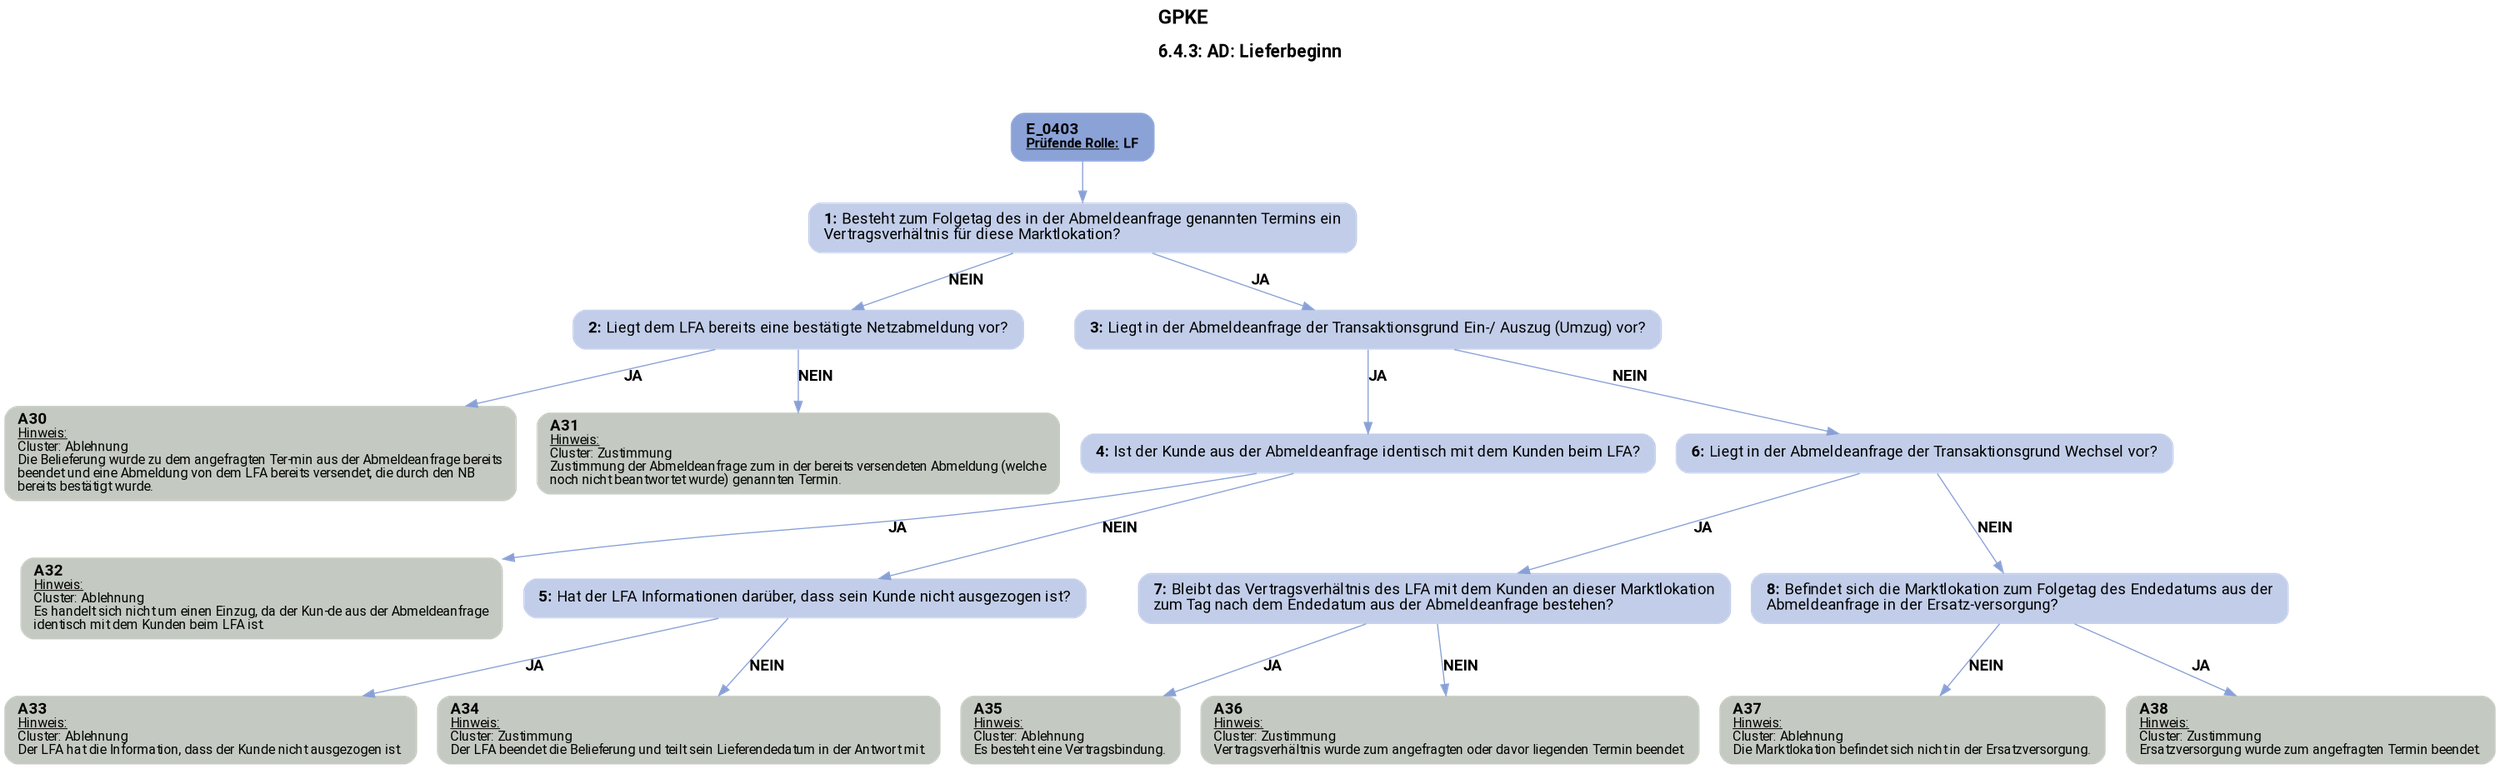 digraph D {
    labelloc="t";
    label=<<B><FONT POINT-SIZE="18">GPKE</FONT></B><BR align="left"/><BR/><B><FONT POINT-SIZE="16">6.4.3: AD: Lieferbeginn</FONT></B><BR align="left"/><BR/><BR/><BR/>>;
    ratio="compress";
    concentrate=true;
    pack=true;
    rankdir=TB;
    packmode="array";
    size="20,20";
    "Start" [margin="0.2,0.12", shape=box, style="filled,rounded", penwidth=0.0, fillcolor="#8ba2d7", label=<<B>E_0403</B><BR align="left"/><FONT point-size="12"><B><U>Prüfende Rolle:</U> LF</B></FONT><BR align="center"/>>, fontname="Roboto, sans-serif"];
    "1" [margin="0.2,0.12", shape=box, style="filled,rounded", penwidth=0.0, fillcolor="#c2cee9", label=<<B>1: </B>Besteht zum Folgetag des in der Abmeldeanfrage genannten Termins ein<BR align="left"/>Vertragsverhältnis für diese Marktlokation?<BR align="left"/>>, fontname="Roboto, sans-serif"];
    "2" [margin="0.2,0.12", shape=box, style="filled,rounded", penwidth=0.0, fillcolor="#c2cee9", label=<<B>2: </B>Liegt dem LFA bereits eine bestätigte Netzabmeldung vor?<BR align="left"/>>, fontname="Roboto, sans-serif"];
    "A30" [margin="0.17,0.08", shape=box, style="filled,rounded", penwidth=0.0, fillcolor="#c4cac1", label=<<B>A30</B><BR align="left"/><FONT point-size="12"><U>Hinweis:</U><BR align="left"/>Cluster: Ablehnung<BR align="left"/>Die Belieferung wurde zu dem angefragten Ter-min aus der Abmeldeanfrage bereits<BR align="left"/>beendet und eine Abmeldung von dem LFA bereits versendet, die durch den NB<BR align="left"/>bereits bestätigt wurde.<BR align="left"/></FONT>>, fontname="Roboto, sans-serif"];
    "A31" [margin="0.17,0.08", shape=box, style="filled,rounded", penwidth=0.0, fillcolor="#c4cac1", label=<<B>A31</B><BR align="left"/><FONT point-size="12"><U>Hinweis:</U><BR align="left"/>Cluster: Zustimmung<BR align="left"/>Zustimmung der Abmeldeanfrage zum in der bereits versendeten Abmeldung (welche<BR align="left"/>noch nicht beantwortet wurde) genannten Termin.<BR align="left"/></FONT>>, fontname="Roboto, sans-serif"];
    "3" [margin="0.2,0.12", shape=box, style="filled,rounded", penwidth=0.0, fillcolor="#c2cee9", label=<<B>3: </B>Liegt in der Abmeldeanfrage der Transaktionsgrund Ein-/ Auszug (Umzug) vor?<BR align="left"/>>, fontname="Roboto, sans-serif"];
    "4" [margin="0.2,0.12", shape=box, style="filled,rounded", penwidth=0.0, fillcolor="#c2cee9", label=<<B>4: </B>Ist der Kunde aus der Abmeldeanfrage identisch mit dem Kunden beim LFA?<BR align="left"/>>, fontname="Roboto, sans-serif"];
    "A32" [margin="0.17,0.08", shape=box, style="filled,rounded", penwidth=0.0, fillcolor="#c4cac1", label=<<B>A32</B><BR align="left"/><FONT point-size="12"><U>Hinweis:</U><BR align="left"/>Cluster: Ablehnung<BR align="left"/>Es handelt sich nicht um einen Einzug, da der Kun-de aus der Abmeldeanfrage<BR align="left"/>identisch mit dem Kunden beim LFA ist.<BR align="left"/></FONT>>, fontname="Roboto, sans-serif"];
    "5" [margin="0.2,0.12", shape=box, style="filled,rounded", penwidth=0.0, fillcolor="#c2cee9", label=<<B>5: </B>Hat der LFA Informationen darüber, dass sein Kunde nicht ausgezogen ist?<BR align="left"/>>, fontname="Roboto, sans-serif"];
    "A33" [margin="0.17,0.08", shape=box, style="filled,rounded", penwidth=0.0, fillcolor="#c4cac1", label=<<B>A33</B><BR align="left"/><FONT point-size="12"><U>Hinweis:</U><BR align="left"/>Cluster: Ablehnung<BR align="left"/>Der LFA hat die Information, dass der Kunde nicht ausgezogen ist.<BR align="left"/></FONT>>, fontname="Roboto, sans-serif"];
    "A34" [margin="0.17,0.08", shape=box, style="filled,rounded", penwidth=0.0, fillcolor="#c4cac1", label=<<B>A34</B><BR align="left"/><FONT point-size="12"><U>Hinweis:</U><BR align="left"/>Cluster: Zustimmung<BR align="left"/>Der LFA beendet die Belieferung und teilt sein Lieferendedatum in der Antwort mit.<BR align="left"/></FONT>>, fontname="Roboto, sans-serif"];
    "6" [margin="0.2,0.12", shape=box, style="filled,rounded", penwidth=0.0, fillcolor="#c2cee9", label=<<B>6: </B>Liegt in der Abmeldeanfrage der Transaktionsgrund Wechsel vor?<BR align="left"/>>, fontname="Roboto, sans-serif"];
    "7" [margin="0.2,0.12", shape=box, style="filled,rounded", penwidth=0.0, fillcolor="#c2cee9", label=<<B>7: </B>Bleibt das Vertragsverhältnis des LFA mit dem Kunden an dieser Marktlokation<BR align="left"/>zum Tag nach dem Endedatum aus der Abmeldeanfrage bestehen?<BR align="left"/>>, fontname="Roboto, sans-serif"];
    "A35" [margin="0.17,0.08", shape=box, style="filled,rounded", penwidth=0.0, fillcolor="#c4cac1", label=<<B>A35</B><BR align="left"/><FONT point-size="12"><U>Hinweis:</U><BR align="left"/>Cluster: Ablehnung<BR align="left"/>Es besteht eine Vertragsbindung.<BR align="left"/></FONT>>, fontname="Roboto, sans-serif"];
    "A36" [margin="0.17,0.08", shape=box, style="filled,rounded", penwidth=0.0, fillcolor="#c4cac1", label=<<B>A36</B><BR align="left"/><FONT point-size="12"><U>Hinweis:</U><BR align="left"/>Cluster: Zustimmung<BR align="left"/>Vertragsverhältnis wurde zum angefragten oder davor liegenden Termin beendet.<BR align="left"/></FONT>>, fontname="Roboto, sans-serif"];
    "8" [margin="0.2,0.12", shape=box, style="filled,rounded", penwidth=0.0, fillcolor="#c2cee9", label=<<B>8: </B>Befindet sich die Marktlokation zum Folgetag des Endedatums aus der<BR align="left"/>Abmeldeanfrage in der Ersatz-versorgung?<BR align="left"/>>, fontname="Roboto, sans-serif"];
    "A37" [margin="0.17,0.08", shape=box, style="filled,rounded", penwidth=0.0, fillcolor="#c4cac1", label=<<B>A37</B><BR align="left"/><FONT point-size="12"><U>Hinweis:</U><BR align="left"/>Cluster: Ablehnung<BR align="left"/>Die Marktlokation befindet sich nicht in der Ersatzversorgung.<BR align="left"/></FONT>>, fontname="Roboto, sans-serif"];
    "A38" [margin="0.17,0.08", shape=box, style="filled,rounded", penwidth=0.0, fillcolor="#c4cac1", label=<<B>A38</B><BR align="left"/><FONT point-size="12"><U>Hinweis:</U><BR align="left"/>Cluster: Zustimmung<BR align="left"/>Ersatzversorgung wurde zum angefragten Termin beendet.<BR align="left"/></FONT>>, fontname="Roboto, sans-serif"];

    "Start" -> "1" [color="#88a0d6"];
    "1" -> "3" [label=<<B>JA</B>>, color="#88a0d6", fontname="Roboto, sans-serif"];
    "1" -> "2" [label=<<B>NEIN</B>>, color="#88a0d6", fontname="Roboto, sans-serif"];
    "2" -> "A30" [label=<<B>JA</B>>, color="#88a0d6", fontname="Roboto, sans-serif"];
    "2" -> "A31" [label=<<B>NEIN</B>>, color="#88a0d6", fontname="Roboto, sans-serif"];
    "3" -> "6" [label=<<B>NEIN</B>>, color="#88a0d6", fontname="Roboto, sans-serif"];
    "3" -> "4" [label=<<B>JA</B>>, color="#88a0d6", fontname="Roboto, sans-serif"];
    "4" -> "A32" [label=<<B>JA</B>>, color="#88a0d6", fontname="Roboto, sans-serif"];
    "4" -> "5" [label=<<B>NEIN</B>>, color="#88a0d6", fontname="Roboto, sans-serif"];
    "5" -> "A33" [label=<<B>JA</B>>, color="#88a0d6", fontname="Roboto, sans-serif"];
    "5" -> "A34" [label=<<B>NEIN</B>>, color="#88a0d6", fontname="Roboto, sans-serif"];
    "6" -> "8" [label=<<B>NEIN</B>>, color="#88a0d6", fontname="Roboto, sans-serif"];
    "6" -> "7" [label=<<B>JA</B>>, color="#88a0d6", fontname="Roboto, sans-serif"];
    "7" -> "A35" [label=<<B>JA</B>>, color="#88a0d6", fontname="Roboto, sans-serif"];
    "7" -> "A36" [label=<<B>NEIN</B>>, color="#88a0d6", fontname="Roboto, sans-serif"];
    "8" -> "A37" [label=<<B>NEIN</B>>, color="#88a0d6", fontname="Roboto, sans-serif"];
    "8" -> "A38" [label=<<B>JA</B>>, color="#88a0d6", fontname="Roboto, sans-serif"];

    bgcolor="transparent";
fontname="Roboto, sans-serif";
}